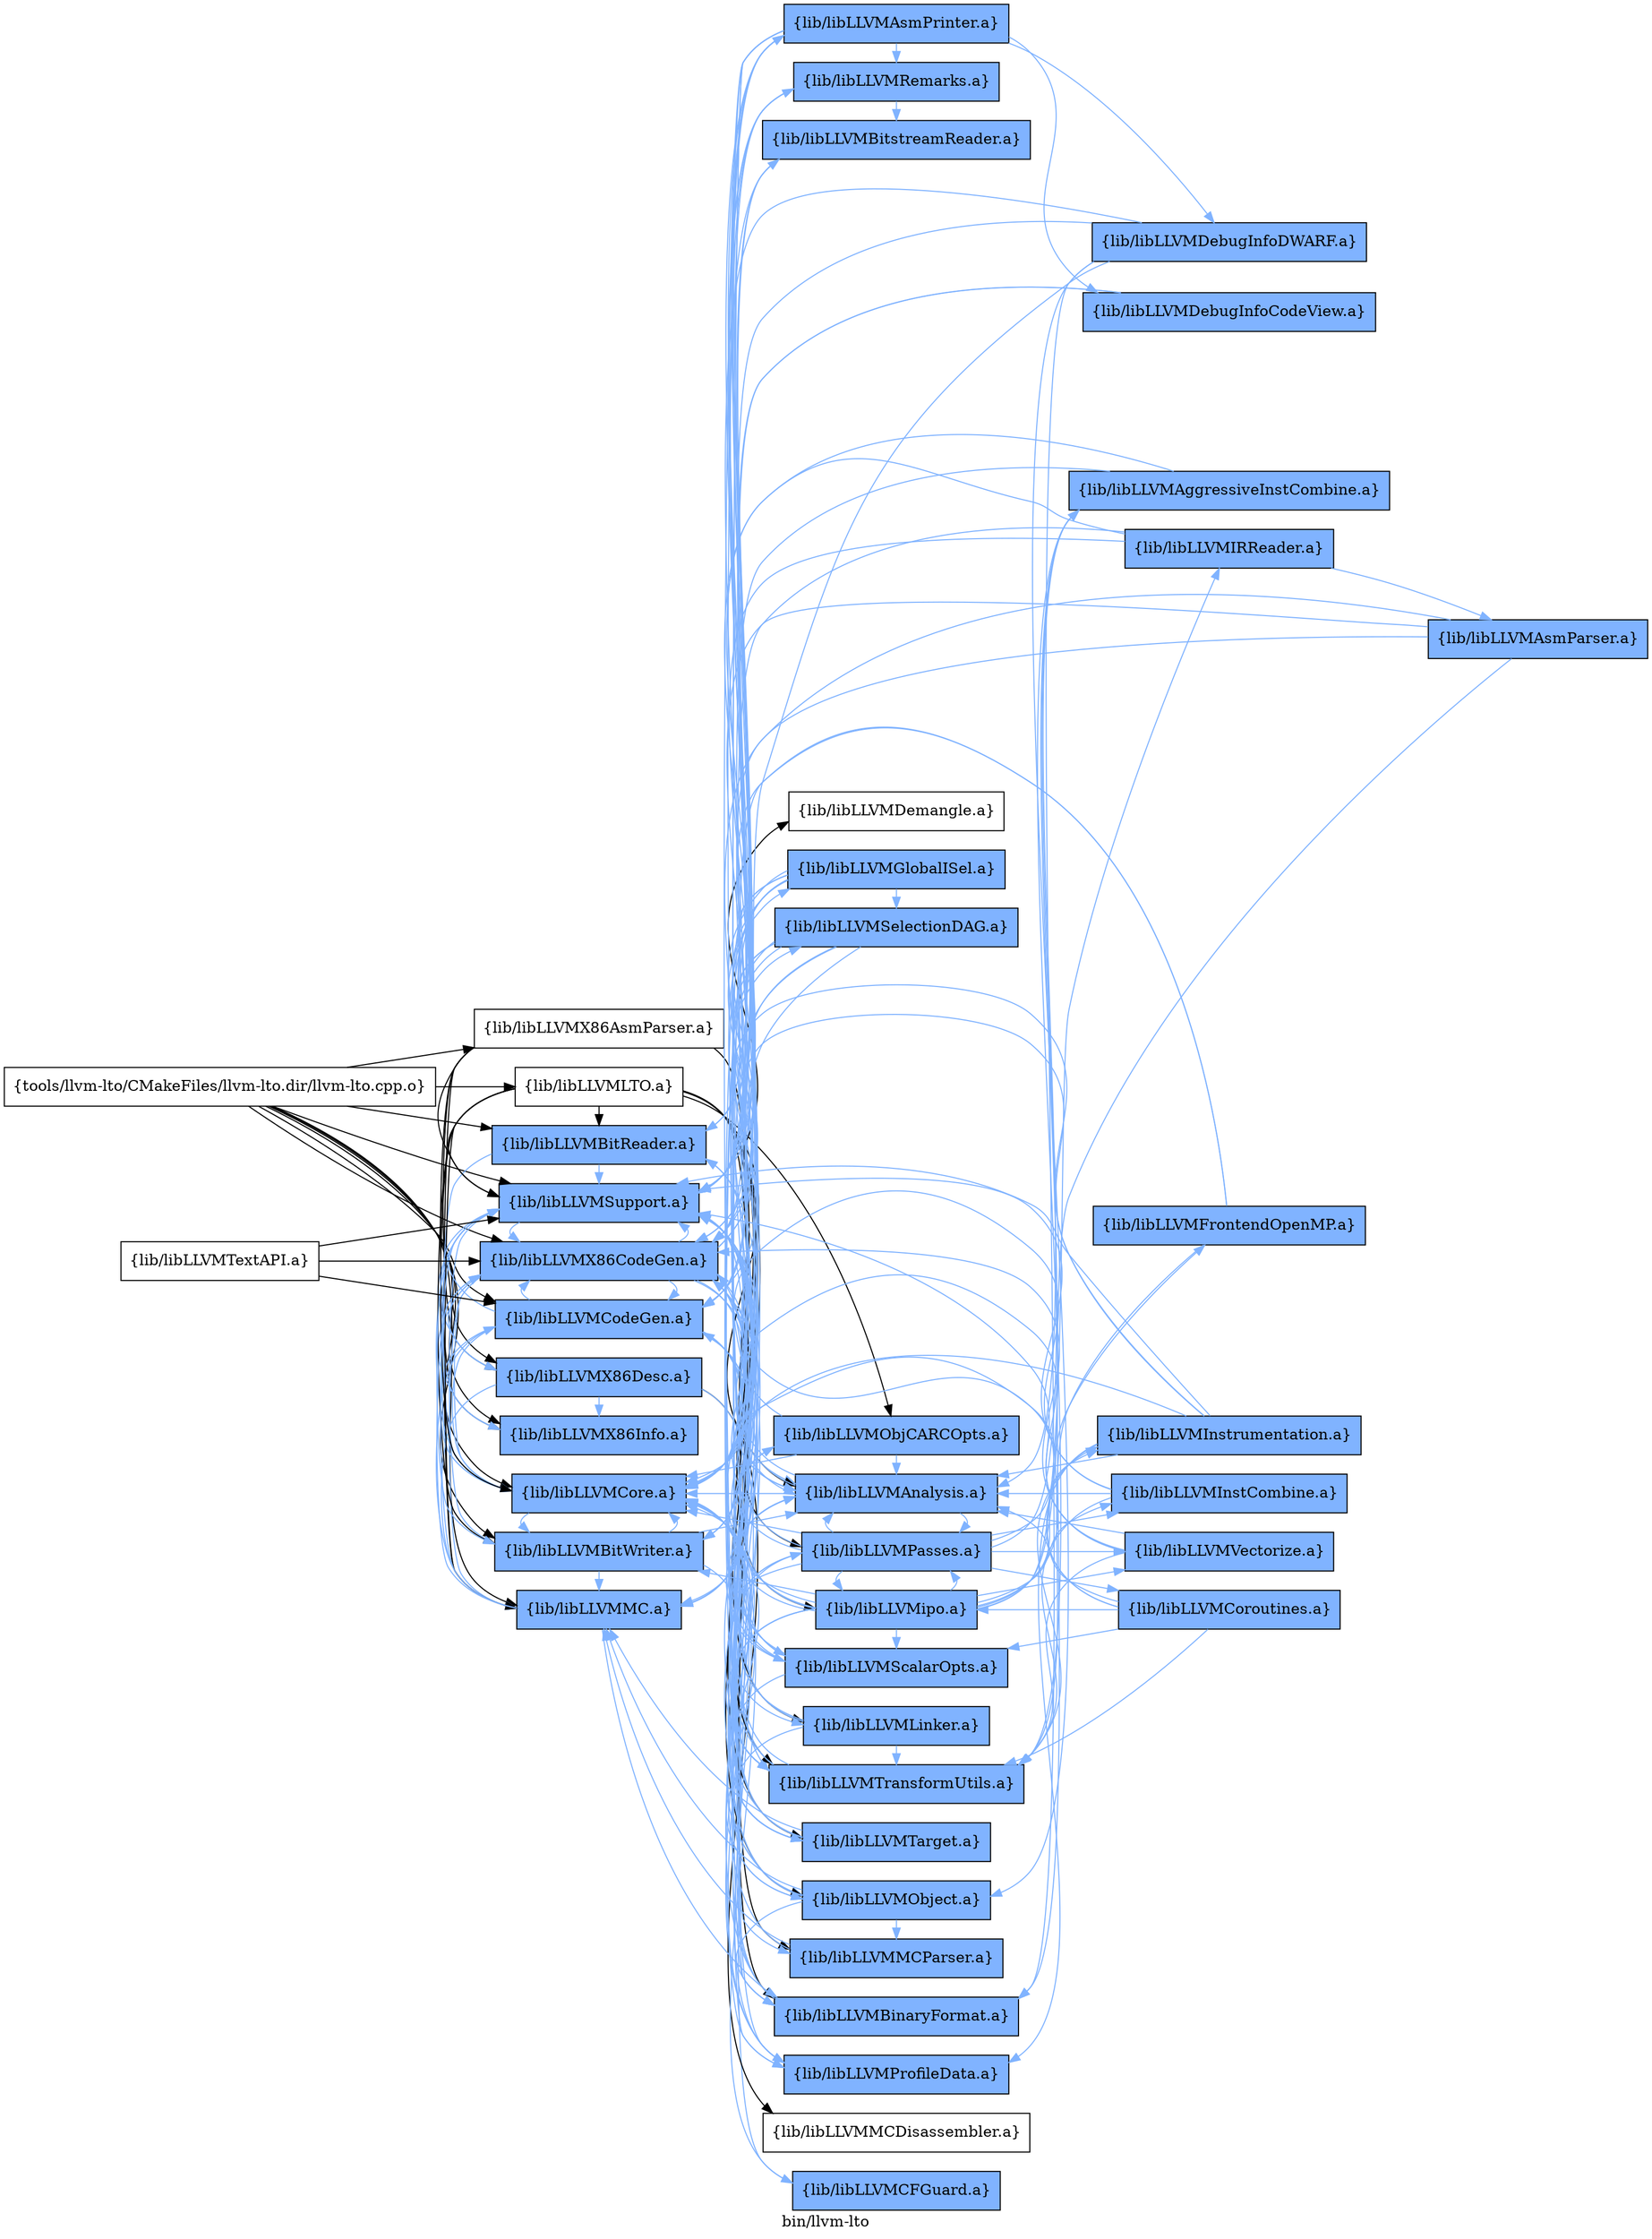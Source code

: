 digraph "bin/llvm-lto" {
	label="bin/llvm-lto";
	rankdir=LR;
	{ rank=same; Node0x55627700ac98;  }
	{ rank=same; Node0x556277013848; Node0x5562770146f8; Node0x5562770154b8; Node0x556277014fb8; Node0x556277015eb8; Node0x5562770159b8; Node0x556276ffd9f8; Node0x556276ffdef8; Node0x556276ffd4f8; Node0x556276ffef38; Node0x556276ffe538;  }
	{ rank=same; Node0x556277013938; Node0x556277011b38; Node0x556276ffea38; Node0x5562770105f8; Node0x556277015dc8; Node0x5562770100f8; Node0x556277010af8; Node0x556276ff8868; Node0x556277014e78; Node0x556276ffb1f8; Node0x556276ff7dc8; Node0x556276ff71e8; Node0x556276fff438; Node0x5562770185c8; Node0x556276ff6ce8; Node0x55627700de48; Node0x5562770163b8; Node0x55627700f5b8; Node0x55627700d448; Node0x556276ff68d8;  }
	{ rank=same; Node0x556277012038; Node0x556277014338; Node0x556276ffcff8; Node0x5562770174e8; Node0x556277018168; Node0x556277016728; Node0x556277016e08; Node0x556277015328; Node0x55627700dad8;  }

	Node0x55627700ac98 [shape=record,shape=box,group=0,label="{tools/llvm-lto/CMakeFiles/llvm-lto.dir/llvm-lto.cpp.o}"];
	Node0x55627700ac98 -> Node0x556277013848;
	Node0x55627700ac98 -> Node0x5562770146f8;
	Node0x55627700ac98 -> Node0x5562770154b8;
	Node0x55627700ac98 -> Node0x556277014fb8;
	Node0x55627700ac98 -> Node0x556277015eb8;
	Node0x55627700ac98 -> Node0x5562770159b8;
	Node0x55627700ac98 -> Node0x556276ffd9f8;
	Node0x55627700ac98 -> Node0x556276ffdef8;
	Node0x55627700ac98 -> Node0x556276ffd4f8;
	Node0x55627700ac98 -> Node0x556276ffef38;
	Node0x55627700ac98 -> Node0x556276ffe538;
	Node0x556277013848 [shape=record,shape=box,group=0,label="{lib/libLLVMX86AsmParser.a}"];
	Node0x556277013848 -> Node0x5562770154b8;
	Node0x556277013848 -> Node0x556277014fb8;
	Node0x556277013848 -> Node0x556276ffef38;
	Node0x556277013848 -> Node0x556276ffe538;
	Node0x556277013848 -> Node0x556277013938;
	Node0x5562770146f8 [shape=record,shape=box,group=1,style=filled,fillcolor="0.600000 0.5 1",label="{lib/libLLVMX86CodeGen.a}"];
	Node0x5562770146f8 -> Node0x5562770154b8[color="0.600000 0.5 1"];
	Node0x5562770146f8 -> Node0x556277014fb8[color="0.600000 0.5 1"];
	Node0x5562770146f8 -> Node0x556276ffd9f8[color="0.600000 0.5 1"];
	Node0x5562770146f8 -> Node0x556276ffdef8[color="0.600000 0.5 1"];
	Node0x5562770146f8 -> Node0x556276ffef38[color="0.600000 0.5 1"];
	Node0x5562770146f8 -> Node0x556276ffe538[color="0.600000 0.5 1"];
	Node0x5562770146f8 -> Node0x556277011b38[color="0.600000 0.5 1"];
	Node0x5562770146f8 -> Node0x556276ffea38[color="0.600000 0.5 1"];
	Node0x5562770146f8 -> Node0x5562770105f8[color="0.600000 0.5 1"];
	Node0x5562770146f8 -> Node0x556277015dc8[color="0.600000 0.5 1"];
	Node0x5562770146f8 -> Node0x5562770100f8[color="0.600000 0.5 1"];
	Node0x5562770146f8 -> Node0x556277010af8[color="0.600000 0.5 1"];
	Node0x5562770146f8 -> Node0x556276ff8868[color="0.600000 0.5 1"];
	Node0x5562770146f8 -> Node0x556277014e78[color="0.600000 0.5 1"];
	Node0x5562770154b8 [shape=record,shape=box,group=1,style=filled,fillcolor="0.600000 0.5 1",label="{lib/libLLVMX86Desc.a}"];
	Node0x5562770154b8 -> Node0x556276ffef38[color="0.600000 0.5 1"];
	Node0x5562770154b8 -> Node0x556276ffe538[color="0.600000 0.5 1"];
	Node0x5562770154b8 -> Node0x556277014fb8[color="0.600000 0.5 1"];
	Node0x5562770154b8 -> Node0x556276ffb1f8;
	Node0x5562770154b8 -> Node0x556276ff7dc8[color="0.600000 0.5 1"];
	Node0x556277014fb8 [shape=record,shape=box,group=1,style=filled,fillcolor="0.600000 0.5 1",label="{lib/libLLVMX86Info.a}"];
	Node0x556277014fb8 -> Node0x556276ffe538[color="0.600000 0.5 1"];
	Node0x556277015eb8 [shape=record,shape=box,group=1,style=filled,fillcolor="0.600000 0.5 1",label="{lib/libLLVMBitReader.a}"];
	Node0x556277015eb8 -> Node0x556276ffdef8[color="0.600000 0.5 1"];
	Node0x556277015eb8 -> Node0x556276ffe538[color="0.600000 0.5 1"];
	Node0x556277015eb8 -> Node0x556276ff71e8[color="0.600000 0.5 1"];
	Node0x5562770159b8 [shape=record,shape=box,group=1,style=filled,fillcolor="0.600000 0.5 1",label="{lib/libLLVMBitWriter.a}"];
	Node0x5562770159b8 -> Node0x556276ffdef8[color="0.600000 0.5 1"];
	Node0x5562770159b8 -> Node0x556276ffef38[color="0.600000 0.5 1"];
	Node0x5562770159b8 -> Node0x556276fff438[color="0.600000 0.5 1"];
	Node0x5562770159b8 -> Node0x556276ffe538[color="0.600000 0.5 1"];
	Node0x5562770159b8 -> Node0x556277015dc8[color="0.600000 0.5 1"];
	Node0x556276ffd9f8 [shape=record,shape=box,group=1,style=filled,fillcolor="0.600000 0.5 1",label="{lib/libLLVMCodeGen.a}"];
	Node0x556276ffd9f8 -> Node0x556276ffdef8[color="0.600000 0.5 1"];
	Node0x556276ffd9f8 -> Node0x556276ffe538[color="0.600000 0.5 1"];
	Node0x556276ffd9f8 -> Node0x556277015dc8[color="0.600000 0.5 1"];
	Node0x556276ffd9f8 -> Node0x5562770146f8[color="0.600000 0.5 1"];
	Node0x556276ffd9f8 -> Node0x556276ffef38[color="0.600000 0.5 1"];
	Node0x556276ffd9f8 -> Node0x556277014e78[color="0.600000 0.5 1"];
	Node0x556276ffd9f8 -> Node0x556276ffea38[color="0.600000 0.5 1"];
	Node0x556276ffd9f8 -> Node0x556276ff8868[color="0.600000 0.5 1"];
	Node0x556276ffd9f8 -> Node0x5562770185c8[color="0.600000 0.5 1"];
	Node0x556276ffdef8 [shape=record,shape=box,group=1,style=filled,fillcolor="0.600000 0.5 1",label="{lib/libLLVMCore.a}"];
	Node0x556276ffdef8 -> Node0x556276ffd9f8[color="0.600000 0.5 1"];
	Node0x556276ffdef8 -> Node0x556276ffe538[color="0.600000 0.5 1"];
	Node0x556276ffdef8 -> Node0x556276ff7dc8[color="0.600000 0.5 1"];
	Node0x556276ffdef8 -> Node0x5562770146f8[color="0.600000 0.5 1"];
	Node0x556276ffdef8 -> Node0x5562770159b8[color="0.600000 0.5 1"];
	Node0x556276ffdef8 -> Node0x556276ff6ce8[color="0.600000 0.5 1"];
	Node0x556276ffd4f8 [shape=record,shape=box,group=0,label="{lib/libLLVMLTO.a}"];
	Node0x556276ffd4f8 -> Node0x556277015eb8;
	Node0x556276ffd4f8 -> Node0x5562770159b8;
	Node0x556276ffd4f8 -> Node0x556276fff438;
	Node0x556276ffd4f8 -> Node0x556276ffdef8;
	Node0x556276ffd4f8 -> Node0x556276ffe538;
	Node0x556276ffd4f8 -> Node0x55627700de48;
	Node0x556276ffd4f8 -> Node0x5562770163b8;
	Node0x556276ffd4f8 -> Node0x556277015dc8;
	Node0x556276ffd4f8 -> Node0x556276ffef38;
	Node0x556276ffd4f8 -> Node0x556276ffea38;
	Node0x556276ffd4f8 -> Node0x55627700f5b8;
	Node0x556276ffd4f8 -> Node0x556277014e78;
	Node0x556276ffd4f8 -> Node0x556276ff7dc8;
	Node0x556276ffd4f8 -> Node0x55627700d448;
	Node0x556276ffef38 [shape=record,shape=box,group=1,style=filled,fillcolor="0.600000 0.5 1",label="{lib/libLLVMMC.a}"];
	Node0x556276ffef38 -> Node0x556276ffe538[color="0.600000 0.5 1"];
	Node0x556276ffef38 -> Node0x556276ff7dc8[color="0.600000 0.5 1"];
	Node0x556276ffef38 -> Node0x5562770146f8[color="0.600000 0.5 1"];
	Node0x556276ffe538 [shape=record,shape=box,group=1,style=filled,fillcolor="0.600000 0.5 1",label="{lib/libLLVMSupport.a}"];
	Node0x556276ffe538 -> Node0x5562770146f8[color="0.600000 0.5 1"];
	Node0x556276ffe538 -> Node0x5562770159b8[color="0.600000 0.5 1"];
	Node0x556276ffe538 -> Node0x556276ff68d8;
	Node0x556277013938 [shape=record,shape=box,group=1,style=filled,fillcolor="0.600000 0.5 1",label="{lib/libLLVMMCParser.a}"];
	Node0x556277013938 -> Node0x556276ffef38[color="0.600000 0.5 1"];
	Node0x556277013938 -> Node0x556276ffe538[color="0.600000 0.5 1"];
	Node0x556277011b38 [shape=record,shape=box,group=1,style=filled,fillcolor="0.600000 0.5 1",label="{lib/libLLVMAsmPrinter.a}"];
	Node0x556277011b38 -> Node0x556276ffd9f8[color="0.600000 0.5 1"];
	Node0x556277011b38 -> Node0x556276ffdef8[color="0.600000 0.5 1"];
	Node0x556277011b38 -> Node0x556276ffef38[color="0.600000 0.5 1"];
	Node0x556277011b38 -> Node0x556276ffe538[color="0.600000 0.5 1"];
	Node0x556277011b38 -> Node0x556276ffea38[color="0.600000 0.5 1"];
	Node0x556277011b38 -> Node0x556277015dc8[color="0.600000 0.5 1"];
	Node0x556277011b38 -> Node0x556276ff7dc8[color="0.600000 0.5 1"];
	Node0x556277011b38 -> Node0x556276ff6ce8[color="0.600000 0.5 1"];
	Node0x556277011b38 -> Node0x556277013938[color="0.600000 0.5 1"];
	Node0x556277011b38 -> Node0x556277012038[color="0.600000 0.5 1"];
	Node0x556277011b38 -> Node0x556277014338[color="0.600000 0.5 1"];
	Node0x556276ffea38 [shape=record,shape=box,group=1,style=filled,fillcolor="0.600000 0.5 1",label="{lib/libLLVMTarget.a}"];
	Node0x556276ffea38 -> Node0x556276ffdef8[color="0.600000 0.5 1"];
	Node0x556276ffea38 -> Node0x556276ffef38[color="0.600000 0.5 1"];
	Node0x556276ffea38 -> Node0x556276ffe538[color="0.600000 0.5 1"];
	Node0x556276ffea38 -> Node0x556277015dc8[color="0.600000 0.5 1"];
	Node0x5562770105f8 [shape=record,shape=box,group=1,style=filled,fillcolor="0.600000 0.5 1",label="{lib/libLLVMSelectionDAG.a}"];
	Node0x5562770105f8 -> Node0x556276ffd9f8[color="0.600000 0.5 1"];
	Node0x5562770105f8 -> Node0x556276ffdef8[color="0.600000 0.5 1"];
	Node0x5562770105f8 -> Node0x556276ffe538[color="0.600000 0.5 1"];
	Node0x5562770105f8 -> Node0x556277015dc8[color="0.600000 0.5 1"];
	Node0x5562770105f8 -> Node0x556276ffef38[color="0.600000 0.5 1"];
	Node0x5562770105f8 -> Node0x556276ffea38[color="0.600000 0.5 1"];
	Node0x5562770105f8 -> Node0x556277014e78[color="0.600000 0.5 1"];
	Node0x5562770105f8 -> Node0x5562770146f8[color="0.600000 0.5 1"];
	Node0x556277015dc8 [shape=record,shape=box,group=1,style=filled,fillcolor="0.600000 0.5 1",label="{lib/libLLVMAnalysis.a}"];
	Node0x556277015dc8 -> Node0x5562770146f8[color="0.600000 0.5 1"];
	Node0x556277015dc8 -> Node0x556276ffdef8[color="0.600000 0.5 1"];
	Node0x556277015dc8 -> Node0x556276ffe538[color="0.600000 0.5 1"];
	Node0x556277015dc8 -> Node0x55627700f5b8[color="0.600000 0.5 1"];
	Node0x556277015dc8 -> Node0x556276ff8868[color="0.600000 0.5 1"];
	Node0x556277015dc8 -> Node0x556276ff7dc8[color="0.600000 0.5 1"];
	Node0x556277015dc8 -> Node0x556276fff438[color="0.600000 0.5 1"];
	Node0x5562770100f8 [shape=record,shape=box,group=1,style=filled,fillcolor="0.600000 0.5 1",label="{lib/libLLVMGlobalISel.a}"];
	Node0x5562770100f8 -> Node0x556276ffd9f8[color="0.600000 0.5 1"];
	Node0x5562770100f8 -> Node0x556276ffdef8[color="0.600000 0.5 1"];
	Node0x5562770100f8 -> Node0x556276ffe538[color="0.600000 0.5 1"];
	Node0x5562770100f8 -> Node0x556276ffef38[color="0.600000 0.5 1"];
	Node0x5562770100f8 -> Node0x556276ffea38[color="0.600000 0.5 1"];
	Node0x5562770100f8 -> Node0x5562770105f8[color="0.600000 0.5 1"];
	Node0x5562770100f8 -> Node0x556277015dc8[color="0.600000 0.5 1"];
	Node0x5562770100f8 -> Node0x5562770146f8[color="0.600000 0.5 1"];
	Node0x5562770100f8 -> Node0x556277014e78[color="0.600000 0.5 1"];
	Node0x556277010af8 [shape=record,shape=box,group=1,style=filled,fillcolor="0.600000 0.5 1",label="{lib/libLLVMCFGuard.a}"];
	Node0x556277010af8 -> Node0x556276ffdef8[color="0.600000 0.5 1"];
	Node0x556276ff8868 [shape=record,shape=box,group=1,style=filled,fillcolor="0.600000 0.5 1",label="{lib/libLLVMProfileData.a}"];
	Node0x556276ff8868 -> Node0x556276ffdef8[color="0.600000 0.5 1"];
	Node0x556276ff8868 -> Node0x556276ffe538[color="0.600000 0.5 1"];
	Node0x556277014e78 [shape=record,shape=box,group=1,style=filled,fillcolor="0.600000 0.5 1",label="{lib/libLLVMTransformUtils.a}"];
	Node0x556277014e78 -> Node0x556276ffdef8[color="0.600000 0.5 1"];
	Node0x556277014e78 -> Node0x556276ffe538[color="0.600000 0.5 1"];
	Node0x556277014e78 -> Node0x5562770146f8[color="0.600000 0.5 1"];
	Node0x556277014e78 -> Node0x556277015dc8[color="0.600000 0.5 1"];
	Node0x556276ffb1f8 [shape=record,shape=box,group=0,label="{lib/libLLVMMCDisassembler.a}"];
	Node0x556276ff7dc8 [shape=record,shape=box,group=1,style=filled,fillcolor="0.600000 0.5 1",label="{lib/libLLVMBinaryFormat.a}"];
	Node0x556276ff7dc8 -> Node0x556276ffe538[color="0.600000 0.5 1"];
	Node0x556276ff71e8 [shape=record,shape=box,group=1,style=filled,fillcolor="0.600000 0.5 1",label="{lib/libLLVMBitstreamReader.a}"];
	Node0x556276ff71e8 -> Node0x5562770159b8[color="0.600000 0.5 1"];
	Node0x556276ff71e8 -> Node0x556276ffe538[color="0.600000 0.5 1"];
	Node0x556276fff438 [shape=record,shape=box,group=1,style=filled,fillcolor="0.600000 0.5 1",label="{lib/libLLVMObject.a}"];
	Node0x556276fff438 -> Node0x556276ffe538[color="0.600000 0.5 1"];
	Node0x556276fff438 -> Node0x556277015eb8[color="0.600000 0.5 1"];
	Node0x556276fff438 -> Node0x556276ffdef8[color="0.600000 0.5 1"];
	Node0x556276fff438 -> Node0x556276ff7dc8[color="0.600000 0.5 1"];
	Node0x556276fff438 -> Node0x556276ffef38[color="0.600000 0.5 1"];
	Node0x556276fff438 -> Node0x556277013938[color="0.600000 0.5 1"];
	Node0x5562770185c8 [shape=record,shape=box,group=1,style=filled,fillcolor="0.600000 0.5 1",label="{lib/libLLVMScalarOpts.a}"];
	Node0x5562770185c8 -> Node0x556276ffdef8[color="0.600000 0.5 1"];
	Node0x5562770185c8 -> Node0x556276ffe538[color="0.600000 0.5 1"];
	Node0x5562770185c8 -> Node0x556277015dc8[color="0.600000 0.5 1"];
	Node0x5562770185c8 -> Node0x556277014e78[color="0.600000 0.5 1"];
	Node0x5562770185c8 -> Node0x5562770146f8[color="0.600000 0.5 1"];
	Node0x5562770185c8 -> Node0x55627700f5b8[color="0.600000 0.5 1"];
	Node0x556276ff6ce8 [shape=record,shape=box,group=1,style=filled,fillcolor="0.600000 0.5 1",label="{lib/libLLVMRemarks.a}"];
	Node0x556276ff6ce8 -> Node0x556276ffe538[color="0.600000 0.5 1"];
	Node0x556276ff6ce8 -> Node0x5562770159b8[color="0.600000 0.5 1"];
	Node0x556276ff6ce8 -> Node0x556276ff71e8[color="0.600000 0.5 1"];
	Node0x556276ff6ce8 -> Node0x556276ffd9f8[color="0.600000 0.5 1"];
	Node0x55627700de48 [shape=record,shape=box,group=1,style=filled,fillcolor="0.600000 0.5 1",label="{lib/libLLVMipo.a}"];
	Node0x55627700de48 -> Node0x556276ffdef8[color="0.600000 0.5 1"];
	Node0x55627700de48 -> Node0x556276ffe538[color="0.600000 0.5 1"];
	Node0x55627700de48 -> Node0x556277014e78[color="0.600000 0.5 1"];
	Node0x55627700de48 -> Node0x556277015dc8[color="0.600000 0.5 1"];
	Node0x55627700de48 -> Node0x5562770146f8[color="0.600000 0.5 1"];
	Node0x55627700de48 -> Node0x556277015eb8[color="0.600000 0.5 1"];
	Node0x55627700de48 -> Node0x556276ffcff8[color="0.600000 0.5 1"];
	Node0x55627700de48 -> Node0x5562770163b8[color="0.600000 0.5 1"];
	Node0x55627700de48 -> Node0x556276ffd9f8[color="0.600000 0.5 1"];
	Node0x55627700de48 -> Node0x5562770159b8[color="0.600000 0.5 1"];
	Node0x55627700de48 -> Node0x5562770174e8[color="0.600000 0.5 1"];
	Node0x55627700de48 -> Node0x5562770185c8[color="0.600000 0.5 1"];
	Node0x55627700de48 -> Node0x556277018168[color="0.600000 0.5 1"];
	Node0x55627700de48 -> Node0x556277016728[color="0.600000 0.5 1"];
	Node0x55627700de48 -> Node0x556277016e08[color="0.600000 0.5 1"];
	Node0x55627700de48 -> Node0x556277015328[color="0.600000 0.5 1"];
	Node0x55627700de48 -> Node0x556276ff8868[color="0.600000 0.5 1"];
	Node0x55627700de48 -> Node0x55627700f5b8[color="0.600000 0.5 1"];
	Node0x5562770163b8 [shape=record,shape=box,group=1,style=filled,fillcolor="0.600000 0.5 1",label="{lib/libLLVMLinker.a}"];
	Node0x5562770163b8 -> Node0x5562770146f8[color="0.600000 0.5 1"];
	Node0x5562770163b8 -> Node0x556276fff438[color="0.600000 0.5 1"];
	Node0x5562770163b8 -> Node0x556276ffdef8[color="0.600000 0.5 1"];
	Node0x5562770163b8 -> Node0x556276ffe538[color="0.600000 0.5 1"];
	Node0x5562770163b8 -> Node0x556277014e78[color="0.600000 0.5 1"];
	Node0x55627700f5b8 [shape=record,shape=box,group=1,style=filled,fillcolor="0.600000 0.5 1",label="{lib/libLLVMPasses.a}"];
	Node0x55627700f5b8 -> Node0x556276ffdef8[color="0.600000 0.5 1"];
	Node0x55627700f5b8 -> Node0x5562770185c8[color="0.600000 0.5 1"];
	Node0x55627700f5b8 -> Node0x556276ffe538[color="0.600000 0.5 1"];
	Node0x55627700f5b8 -> Node0x556276ffea38[color="0.600000 0.5 1"];
	Node0x55627700f5b8 -> Node0x55627700d448[color="0.600000 0.5 1"];
	Node0x55627700f5b8 -> Node0x55627700dad8[color="0.600000 0.5 1"];
	Node0x55627700f5b8 -> Node0x55627700de48[color="0.600000 0.5 1"];
	Node0x55627700f5b8 -> Node0x556277018168[color="0.600000 0.5 1"];
	Node0x55627700f5b8 -> Node0x556277016728[color="0.600000 0.5 1"];
	Node0x55627700f5b8 -> Node0x556277016e08[color="0.600000 0.5 1"];
	Node0x55627700f5b8 -> Node0x556277015328[color="0.600000 0.5 1"];
	Node0x55627700f5b8 -> Node0x556277014e78[color="0.600000 0.5 1"];
	Node0x55627700f5b8 -> Node0x556277015dc8[color="0.600000 0.5 1"];
	Node0x55627700d448 [shape=record,shape=box,group=1,style=filled,fillcolor="0.600000 0.5 1",label="{lib/libLLVMObjCARCOpts.a}"];
	Node0x55627700d448 -> Node0x556276ffdef8[color="0.600000 0.5 1"];
	Node0x55627700d448 -> Node0x556276ffe538[color="0.600000 0.5 1"];
	Node0x55627700d448 -> Node0x556277014e78[color="0.600000 0.5 1"];
	Node0x55627700d448 -> Node0x556277015dc8[color="0.600000 0.5 1"];
	Node0x556277012038 [shape=record,shape=box,group=1,style=filled,fillcolor="0.600000 0.5 1",label="{lib/libLLVMDebugInfoDWARF.a}"];
	Node0x556277012038 -> Node0x556276ffef38[color="0.600000 0.5 1"];
	Node0x556277012038 -> Node0x556276ffe538[color="0.600000 0.5 1"];
	Node0x556277012038 -> Node0x556276ff7dc8[color="0.600000 0.5 1"];
	Node0x556277012038 -> Node0x5562770159b8[color="0.600000 0.5 1"];
	Node0x556277012038 -> Node0x556276fff438[color="0.600000 0.5 1"];
	Node0x556277014338 [shape=record,shape=box,group=1,style=filled,fillcolor="0.600000 0.5 1",label="{lib/libLLVMDebugInfoCodeView.a}"];
	Node0x556277014338 -> Node0x556276ffe538[color="0.600000 0.5 1"];
	Node0x556277014338 -> Node0x5562770146f8[color="0.600000 0.5 1"];
	Node0x55627700dad8 [shape=record,shape=box,group=1,style=filled,fillcolor="0.600000 0.5 1",label="{lib/libLLVMCoroutines.a}"];
	Node0x55627700dad8 -> Node0x556276ffdef8[color="0.600000 0.5 1"];
	Node0x55627700dad8 -> Node0x5562770185c8[color="0.600000 0.5 1"];
	Node0x55627700dad8 -> Node0x556276ffe538[color="0.600000 0.5 1"];
	Node0x55627700dad8 -> Node0x55627700de48[color="0.600000 0.5 1"];
	Node0x55627700dad8 -> Node0x556277014e78[color="0.600000 0.5 1"];
	Node0x55627700dad8 -> Node0x556277015dc8[color="0.600000 0.5 1"];
	Node0x556277018168 [shape=record,shape=box,group=1,style=filled,fillcolor="0.600000 0.5 1",label="{lib/libLLVMAggressiveInstCombine.a}"];
	Node0x556277018168 -> Node0x556276ffdef8[color="0.600000 0.5 1"];
	Node0x556277018168 -> Node0x556276ffe538[color="0.600000 0.5 1"];
	Node0x556277018168 -> Node0x556277014e78[color="0.600000 0.5 1"];
	Node0x556277018168 -> Node0x556277015dc8[color="0.600000 0.5 1"];
	Node0x556277016728 [shape=record,shape=box,group=1,style=filled,fillcolor="0.600000 0.5 1",label="{lib/libLLVMInstCombine.a}"];
	Node0x556277016728 -> Node0x556276ffdef8[color="0.600000 0.5 1"];
	Node0x556277016728 -> Node0x556276ffe538[color="0.600000 0.5 1"];
	Node0x556277016728 -> Node0x556277014e78[color="0.600000 0.5 1"];
	Node0x556277016728 -> Node0x556277015dc8[color="0.600000 0.5 1"];
	Node0x556277016e08 [shape=record,shape=box,group=1,style=filled,fillcolor="0.600000 0.5 1",label="{lib/libLLVMVectorize.a}"];
	Node0x556277016e08 -> Node0x556276ffdef8[color="0.600000 0.5 1"];
	Node0x556277016e08 -> Node0x556276ffe538[color="0.600000 0.5 1"];
	Node0x556277016e08 -> Node0x556277014e78[color="0.600000 0.5 1"];
	Node0x556277016e08 -> Node0x556277015dc8[color="0.600000 0.5 1"];
	Node0x556277016e08 -> Node0x5562770146f8[color="0.600000 0.5 1"];
	Node0x556277015328 [shape=record,shape=box,group=1,style=filled,fillcolor="0.600000 0.5 1",label="{lib/libLLVMInstrumentation.a}"];
	Node0x556277015328 -> Node0x556276ffdef8[color="0.600000 0.5 1"];
	Node0x556277015328 -> Node0x556276ffef38[color="0.600000 0.5 1"];
	Node0x556277015328 -> Node0x556276ffe538[color="0.600000 0.5 1"];
	Node0x556277015328 -> Node0x556277014e78[color="0.600000 0.5 1"];
	Node0x556277015328 -> Node0x556277015dc8[color="0.600000 0.5 1"];
	Node0x556277015328 -> Node0x556276ff8868[color="0.600000 0.5 1"];
	Node0x556277015328 -> Node0x5562770146f8[color="0.600000 0.5 1"];
	Node0x556276ffcff8 [shape=record,shape=box,group=1,style=filled,fillcolor="0.600000 0.5 1",label="{lib/libLLVMIRReader.a}"];
	Node0x556276ffcff8 -> Node0x556277015eb8[color="0.600000 0.5 1"];
	Node0x556276ffcff8 -> Node0x556276ffdef8[color="0.600000 0.5 1"];
	Node0x556276ffcff8 -> Node0x556276ffe538[color="0.600000 0.5 1"];
	Node0x556276ffcff8 -> Node0x5562770176c8[color="0.600000 0.5 1"];
	Node0x5562770176c8 [shape=record,shape=box,group=1,style=filled,fillcolor="0.600000 0.5 1",label="{lib/libLLVMAsmParser.a}"];
	Node0x5562770176c8 -> Node0x556276ffdef8[color="0.600000 0.5 1"];
	Node0x5562770176c8 -> Node0x556276ffe538[color="0.600000 0.5 1"];
	Node0x5562770176c8 -> Node0x5562770146f8[color="0.600000 0.5 1"];
	Node0x5562770176c8 -> Node0x556276ff7dc8[color="0.600000 0.5 1"];
	Node0x5562770174e8 [shape=record,shape=box,group=1,style=filled,fillcolor="0.600000 0.5 1",label="{lib/libLLVMFrontendOpenMP.a}"];
	Node0x5562770174e8 -> Node0x556276ffdef8[color="0.600000 0.5 1"];
	Node0x5562770174e8 -> Node0x556276ffe538[color="0.600000 0.5 1"];
	Node0x5562770174e8 -> Node0x556277014e78[color="0.600000 0.5 1"];
	Node0x556276ff8368 [shape=record,shape=box,group=0,label="{lib/libLLVMTextAPI.a}"];
	Node0x556276ff8368 -> Node0x556276ffe538;
	Node0x556276ff8368 -> Node0x556276ffd9f8;
	Node0x556276ff8368 -> Node0x5562770146f8;
	Node0x556276ff68d8 [shape=record,shape=box,group=0,label="{lib/libLLVMDemangle.a}"];
}
